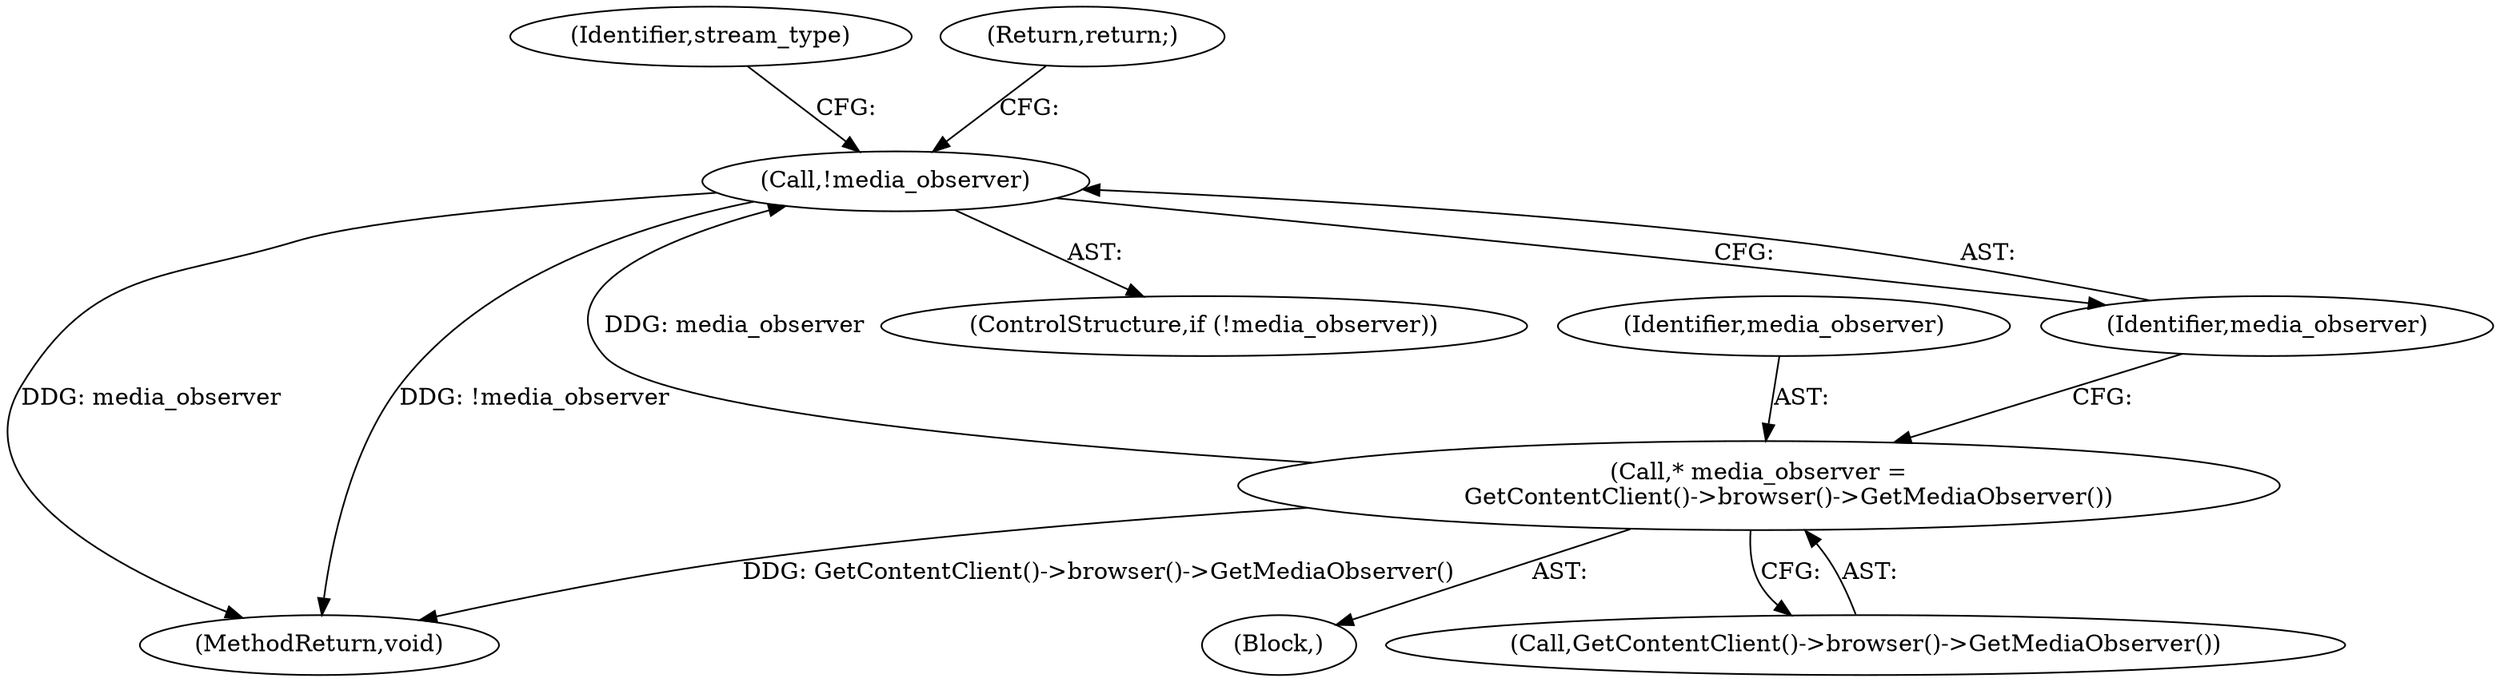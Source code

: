 digraph "0_Chrome_12c876ae82355de6285bf0879023f1d1f1822ecf@pointer" {
"1000141" [label="(Call,!media_observer)"];
"1000137" [label="(Call,* media_observer =\n        GetContentClient()->browser()->GetMediaObserver())"];
"1000146" [label="(Identifier,stream_type)"];
"1000139" [label="(Call,GetContentClient()->browser()->GetMediaObserver())"];
"1000180" [label="(MethodReturn,void)"];
"1000141" [label="(Call,!media_observer)"];
"1000140" [label="(ControlStructure,if (!media_observer))"];
"1000103" [label="(Block,)"];
"1000137" [label="(Call,* media_observer =\n        GetContentClient()->browser()->GetMediaObserver())"];
"1000142" [label="(Identifier,media_observer)"];
"1000138" [label="(Identifier,media_observer)"];
"1000143" [label="(Return,return;)"];
"1000141" -> "1000140"  [label="AST: "];
"1000141" -> "1000142"  [label="CFG: "];
"1000142" -> "1000141"  [label="AST: "];
"1000143" -> "1000141"  [label="CFG: "];
"1000146" -> "1000141"  [label="CFG: "];
"1000141" -> "1000180"  [label="DDG: media_observer"];
"1000141" -> "1000180"  [label="DDG: !media_observer"];
"1000137" -> "1000141"  [label="DDG: media_observer"];
"1000137" -> "1000103"  [label="AST: "];
"1000137" -> "1000139"  [label="CFG: "];
"1000138" -> "1000137"  [label="AST: "];
"1000139" -> "1000137"  [label="AST: "];
"1000142" -> "1000137"  [label="CFG: "];
"1000137" -> "1000180"  [label="DDG: GetContentClient()->browser()->GetMediaObserver()"];
}

